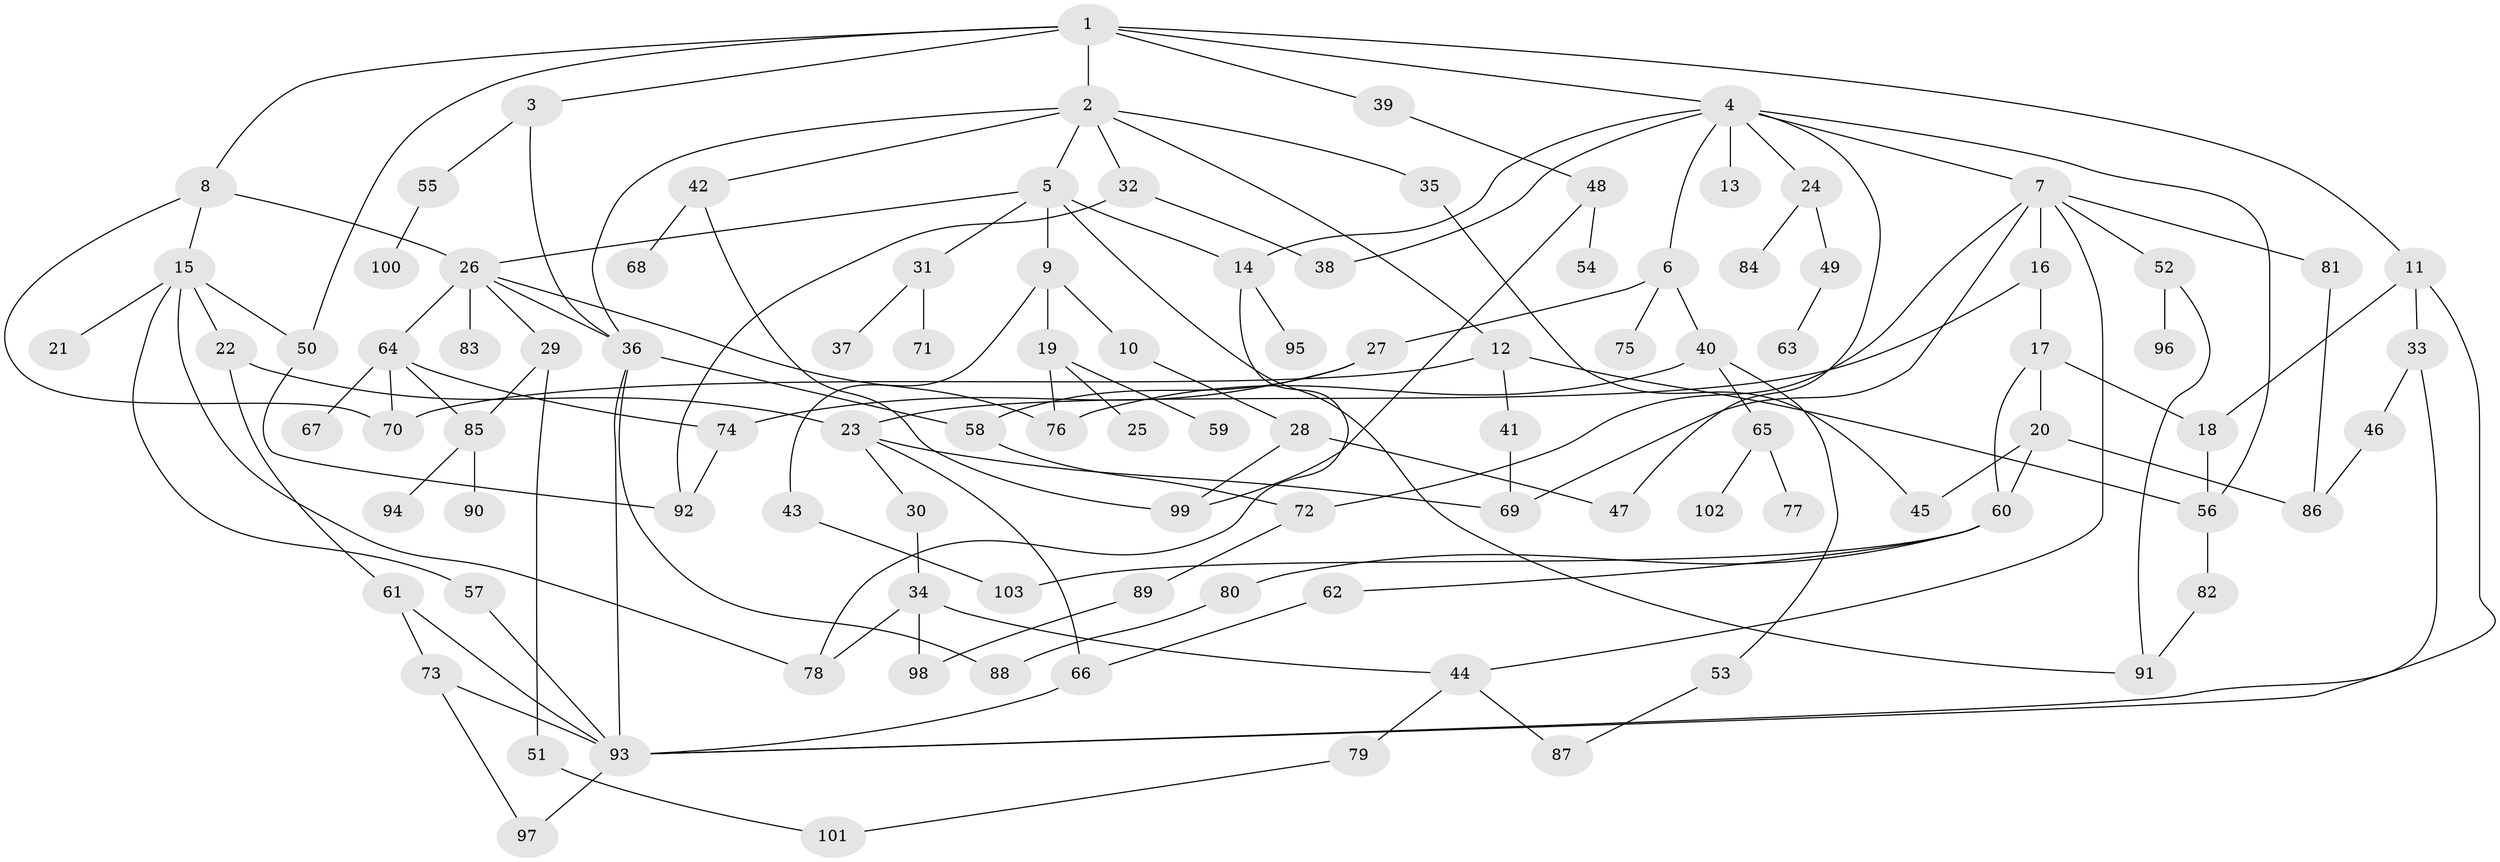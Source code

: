 // Generated by graph-tools (version 1.1) at 2025/25/03/09/25 03:25:29]
// undirected, 103 vertices, 149 edges
graph export_dot {
graph [start="1"]
  node [color=gray90,style=filled];
  1;
  2;
  3;
  4;
  5;
  6;
  7;
  8;
  9;
  10;
  11;
  12;
  13;
  14;
  15;
  16;
  17;
  18;
  19;
  20;
  21;
  22;
  23;
  24;
  25;
  26;
  27;
  28;
  29;
  30;
  31;
  32;
  33;
  34;
  35;
  36;
  37;
  38;
  39;
  40;
  41;
  42;
  43;
  44;
  45;
  46;
  47;
  48;
  49;
  50;
  51;
  52;
  53;
  54;
  55;
  56;
  57;
  58;
  59;
  60;
  61;
  62;
  63;
  64;
  65;
  66;
  67;
  68;
  69;
  70;
  71;
  72;
  73;
  74;
  75;
  76;
  77;
  78;
  79;
  80;
  81;
  82;
  83;
  84;
  85;
  86;
  87;
  88;
  89;
  90;
  91;
  92;
  93;
  94;
  95;
  96;
  97;
  98;
  99;
  100;
  101;
  102;
  103;
  1 -- 2;
  1 -- 3;
  1 -- 4;
  1 -- 8;
  1 -- 11;
  1 -- 39;
  1 -- 50;
  2 -- 5;
  2 -- 12;
  2 -- 32;
  2 -- 35;
  2 -- 36;
  2 -- 42;
  3 -- 55;
  3 -- 36;
  4 -- 6;
  4 -- 7;
  4 -- 13;
  4 -- 14;
  4 -- 24;
  4 -- 47;
  4 -- 56;
  4 -- 38;
  5 -- 9;
  5 -- 26;
  5 -- 31;
  5 -- 14;
  5 -- 91;
  6 -- 27;
  6 -- 40;
  6 -- 75;
  7 -- 16;
  7 -- 44;
  7 -- 52;
  7 -- 81;
  7 -- 69;
  7 -- 72;
  8 -- 15;
  8 -- 70;
  8 -- 26;
  9 -- 10;
  9 -- 19;
  9 -- 43;
  10 -- 28;
  11 -- 33;
  11 -- 93;
  11 -- 18;
  12 -- 41;
  12 -- 56;
  12 -- 70;
  14 -- 95;
  14 -- 78;
  15 -- 21;
  15 -- 22;
  15 -- 50;
  15 -- 57;
  15 -- 78;
  16 -- 17;
  16 -- 23;
  17 -- 18;
  17 -- 20;
  17 -- 60;
  18 -- 56;
  19 -- 25;
  19 -- 59;
  19 -- 76;
  20 -- 45;
  20 -- 60;
  20 -- 86;
  22 -- 23;
  22 -- 61;
  23 -- 30;
  23 -- 69;
  23 -- 66;
  24 -- 49;
  24 -- 84;
  26 -- 29;
  26 -- 64;
  26 -- 83;
  26 -- 36;
  26 -- 76;
  27 -- 58;
  27 -- 74;
  28 -- 47;
  28 -- 99;
  29 -- 51;
  29 -- 85;
  30 -- 34;
  31 -- 37;
  31 -- 71;
  32 -- 38;
  32 -- 92;
  33 -- 46;
  33 -- 93;
  34 -- 78;
  34 -- 44;
  34 -- 98;
  35 -- 45;
  36 -- 88;
  36 -- 93;
  36 -- 58;
  39 -- 48;
  40 -- 53;
  40 -- 65;
  40 -- 76;
  41 -- 69;
  42 -- 68;
  42 -- 99;
  43 -- 103;
  44 -- 79;
  44 -- 87;
  46 -- 86;
  48 -- 54;
  48 -- 99;
  49 -- 63;
  50 -- 92;
  51 -- 101;
  52 -- 96;
  52 -- 91;
  53 -- 87;
  55 -- 100;
  56 -- 82;
  57 -- 93;
  58 -- 72;
  60 -- 62;
  60 -- 80;
  60 -- 103;
  61 -- 73;
  61 -- 93;
  62 -- 66;
  64 -- 67;
  64 -- 70;
  64 -- 85;
  64 -- 74;
  65 -- 77;
  65 -- 102;
  66 -- 93;
  72 -- 89;
  73 -- 93;
  73 -- 97;
  74 -- 92;
  79 -- 101;
  80 -- 88;
  81 -- 86;
  82 -- 91;
  85 -- 90;
  85 -- 94;
  89 -- 98;
  93 -- 97;
}
